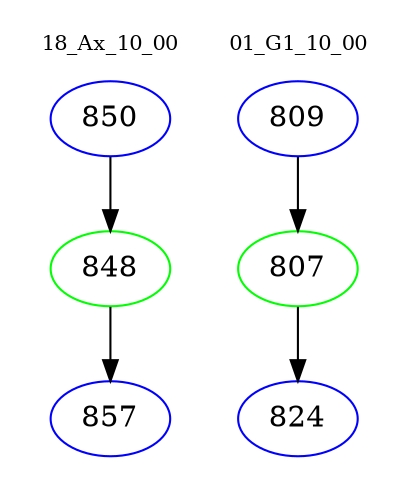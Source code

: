 digraph{
subgraph cluster_0 {
color = white
label = "18_Ax_10_00";
fontsize=10;
T0_850 [label="850", color="blue"]
T0_850 -> T0_848 [color="black"]
T0_848 [label="848", color="green"]
T0_848 -> T0_857 [color="black"]
T0_857 [label="857", color="blue"]
}
subgraph cluster_1 {
color = white
label = "01_G1_10_00";
fontsize=10;
T1_809 [label="809", color="blue"]
T1_809 -> T1_807 [color="black"]
T1_807 [label="807", color="green"]
T1_807 -> T1_824 [color="black"]
T1_824 [label="824", color="blue"]
}
}
